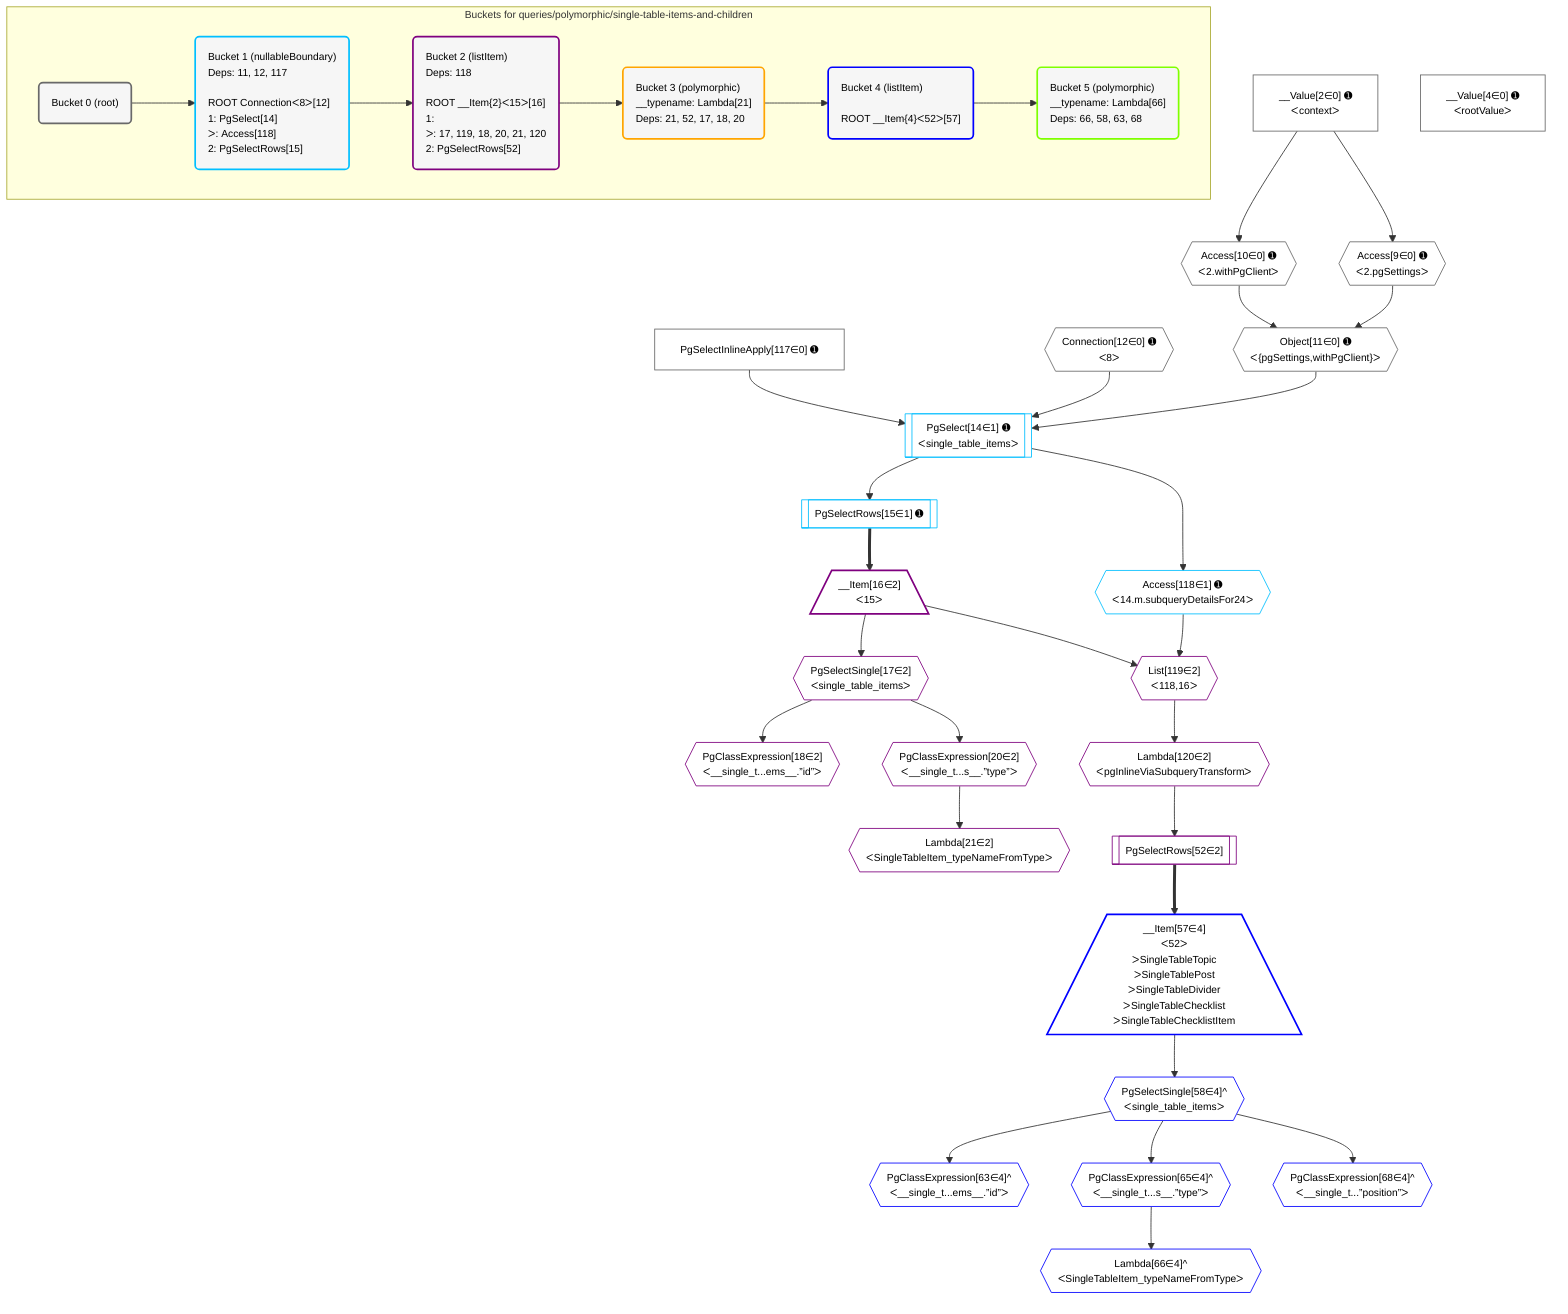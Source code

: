 %%{init: {'themeVariables': { 'fontSize': '12px'}}}%%
graph TD
    classDef path fill:#eee,stroke:#000,color:#000
    classDef plan fill:#fff,stroke-width:1px,color:#000
    classDef itemplan fill:#fff,stroke-width:2px,color:#000
    classDef unbatchedplan fill:#dff,stroke-width:1px,color:#000
    classDef sideeffectplan fill:#fcc,stroke-width:2px,color:#000
    classDef bucket fill:#f6f6f6,color:#000,stroke-width:2px,text-align:left

    subgraph "Buckets for queries/polymorphic/single-table-items-and-children"
    Bucket0("Bucket 0 (root)"):::bucket
    Bucket1("Bucket 1 (nullableBoundary)<br />Deps: 11, 12, 117<br /><br />ROOT Connectionᐸ8ᐳ[12]<br />1: PgSelect[14]<br />ᐳ: Access[118]<br />2: PgSelectRows[15]"):::bucket
    Bucket2("Bucket 2 (listItem)<br />Deps: 118<br /><br />ROOT __Item{2}ᐸ15ᐳ[16]<br />1: <br />ᐳ: 17, 119, 18, 20, 21, 120<br />2: PgSelectRows[52]"):::bucket
    Bucket3("Bucket 3 (polymorphic)<br />__typename: Lambda[21]<br />Deps: 21, 52, 17, 18, 20"):::bucket
    Bucket4("Bucket 4 (listItem)<br /><br />ROOT __Item{4}ᐸ52ᐳ[57]"):::bucket
    Bucket5("Bucket 5 (polymorphic)<br />__typename: Lambda[66]<br />Deps: 66, 58, 63, 68"):::bucket
    end
    Bucket0 --> Bucket1
    Bucket1 --> Bucket2
    Bucket2 --> Bucket3
    Bucket3 --> Bucket4
    Bucket4 --> Bucket5

    %% plan dependencies
    Object11{{"Object[11∈0] ➊<br />ᐸ{pgSettings,withPgClient}ᐳ"}}:::plan
    Access9{{"Access[9∈0] ➊<br />ᐸ2.pgSettingsᐳ"}}:::plan
    Access10{{"Access[10∈0] ➊<br />ᐸ2.withPgClientᐳ"}}:::plan
    Access9 & Access10 --> Object11
    __Value2["__Value[2∈0] ➊<br />ᐸcontextᐳ"]:::plan
    __Value2 --> Access9
    __Value2 --> Access10
    __Value4["__Value[4∈0] ➊<br />ᐸrootValueᐳ"]:::plan
    Connection12{{"Connection[12∈0] ➊<br />ᐸ8ᐳ"}}:::plan
    PgSelectInlineApply117["PgSelectInlineApply[117∈0] ➊"]:::plan
    PgSelect14[["PgSelect[14∈1] ➊<br />ᐸsingle_table_itemsᐳ"]]:::plan
    Object11 & Connection12 & PgSelectInlineApply117 --> PgSelect14
    PgSelectRows15[["PgSelectRows[15∈1] ➊"]]:::plan
    PgSelect14 --> PgSelectRows15
    Access118{{"Access[118∈1] ➊<br />ᐸ14.m.subqueryDetailsFor24ᐳ"}}:::plan
    PgSelect14 --> Access118
    List119{{"List[119∈2]<br />ᐸ118,16ᐳ"}}:::plan
    __Item16[/"__Item[16∈2]<br />ᐸ15ᐳ"\]:::itemplan
    Access118 & __Item16 --> List119
    PgSelectRows15 ==> __Item16
    PgSelectSingle17{{"PgSelectSingle[17∈2]<br />ᐸsingle_table_itemsᐳ"}}:::plan
    __Item16 --> PgSelectSingle17
    PgClassExpression18{{"PgClassExpression[18∈2]<br />ᐸ__single_t...ems__.”id”ᐳ"}}:::plan
    PgSelectSingle17 --> PgClassExpression18
    PgClassExpression20{{"PgClassExpression[20∈2]<br />ᐸ__single_t...s__.”type”ᐳ"}}:::plan
    PgSelectSingle17 --> PgClassExpression20
    Lambda21{{"Lambda[21∈2]<br />ᐸSingleTableItem_typeNameFromTypeᐳ"}}:::plan
    PgClassExpression20 --> Lambda21
    PgSelectRows52[["PgSelectRows[52∈2]"]]:::plan
    Lambda120{{"Lambda[120∈2]<br />ᐸpgInlineViaSubqueryTransformᐳ"}}:::plan
    Lambda120 --> PgSelectRows52
    List119 --> Lambda120
    __Item57[/"__Item[57∈4]<br />ᐸ52ᐳ<br />ᐳSingleTableTopic<br />ᐳSingleTablePost<br />ᐳSingleTableDivider<br />ᐳSingleTableChecklist<br />ᐳSingleTableChecklistItem"\]:::itemplan
    PgSelectRows52 ==> __Item57
    PgSelectSingle58{{"PgSelectSingle[58∈4]^<br />ᐸsingle_table_itemsᐳ"}}:::plan
    __Item57 --> PgSelectSingle58
    PgClassExpression63{{"PgClassExpression[63∈4]^<br />ᐸ__single_t...ems__.”id”ᐳ"}}:::plan
    PgSelectSingle58 --> PgClassExpression63
    PgClassExpression65{{"PgClassExpression[65∈4]^<br />ᐸ__single_t...s__.”type”ᐳ"}}:::plan
    PgSelectSingle58 --> PgClassExpression65
    Lambda66{{"Lambda[66∈4]^<br />ᐸSingleTableItem_typeNameFromTypeᐳ"}}:::plan
    PgClassExpression65 --> Lambda66
    PgClassExpression68{{"PgClassExpression[68∈4]^<br />ᐸ__single_t...”position”ᐳ"}}:::plan
    PgSelectSingle58 --> PgClassExpression68

    %% define steps
    classDef bucket0 stroke:#696969
    class Bucket0,__Value2,__Value4,Access9,Access10,Object11,Connection12,PgSelectInlineApply117 bucket0
    classDef bucket1 stroke:#00bfff
    class Bucket1,PgSelect14,PgSelectRows15,Access118 bucket1
    classDef bucket2 stroke:#7f007f
    class Bucket2,__Item16,PgSelectSingle17,PgClassExpression18,PgClassExpression20,Lambda21,PgSelectRows52,List119,Lambda120 bucket2
    classDef bucket3 stroke:#ffa500
    class Bucket3 bucket3
    classDef bucket4 stroke:#0000ff
    class Bucket4,__Item57,PgSelectSingle58,PgClassExpression63,PgClassExpression65,Lambda66,PgClassExpression68 bucket4
    classDef bucket5 stroke:#7fff00
    class Bucket5 bucket5